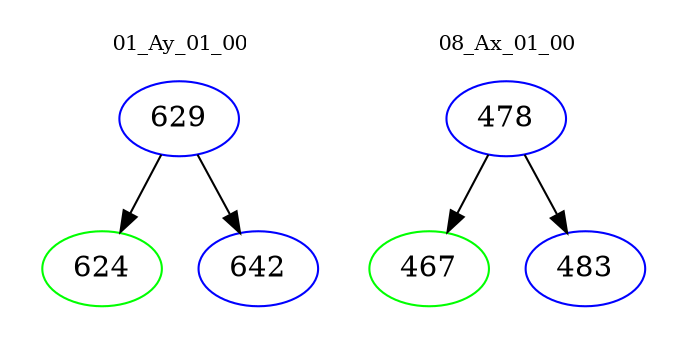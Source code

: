 digraph{
subgraph cluster_0 {
color = white
label = "01_Ay_01_00";
fontsize=10;
T0_629 [label="629", color="blue"]
T0_629 -> T0_624 [color="black"]
T0_624 [label="624", color="green"]
T0_629 -> T0_642 [color="black"]
T0_642 [label="642", color="blue"]
}
subgraph cluster_1 {
color = white
label = "08_Ax_01_00";
fontsize=10;
T1_478 [label="478", color="blue"]
T1_478 -> T1_467 [color="black"]
T1_467 [label="467", color="green"]
T1_478 -> T1_483 [color="black"]
T1_483 [label="483", color="blue"]
}
}
